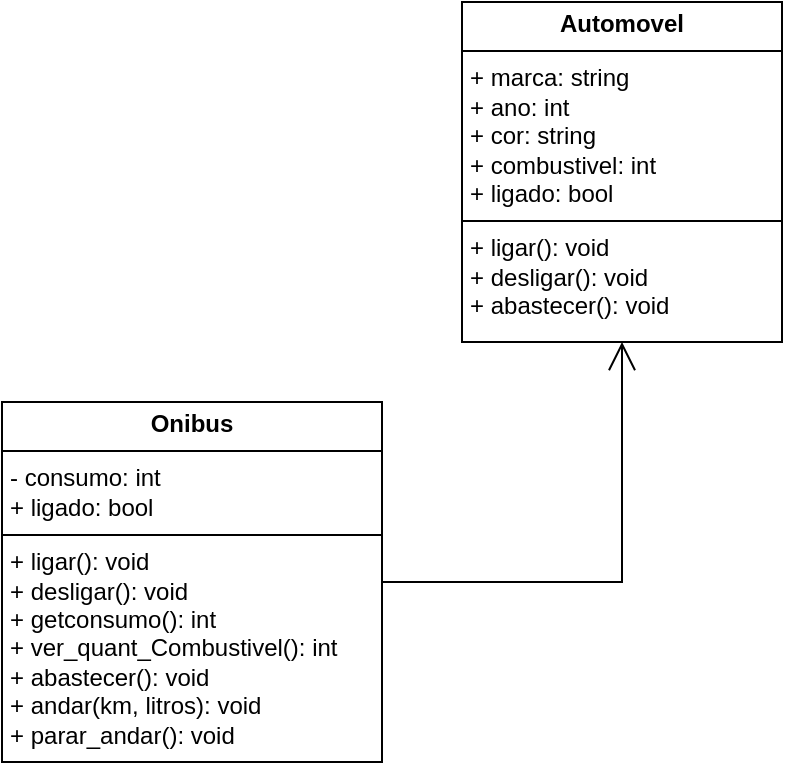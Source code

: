 <mxfile version="24.8.6">
  <diagram id="C5RBs43oDa-KdzZeNtuy" name="Page-1">
    <mxGraphModel dx="880" dy="434" grid="1" gridSize="10" guides="1" tooltips="1" connect="1" arrows="1" fold="1" page="1" pageScale="1" pageWidth="827" pageHeight="1169" math="0" shadow="0">
      <root>
        <mxCell id="WIyWlLk6GJQsqaUBKTNV-0" />
        <mxCell id="WIyWlLk6GJQsqaUBKTNV-1" parent="WIyWlLk6GJQsqaUBKTNV-0" />
        <mxCell id="GhH7JbvB7_qBdT4ep4Ln-0" value="&lt;p style=&quot;margin:0px;margin-top:4px;text-align:center;&quot;&gt;&lt;b&gt;Automovel&lt;/b&gt;&lt;/p&gt;&lt;hr size=&quot;1&quot; style=&quot;border-style:solid;&quot;&gt;&lt;p style=&quot;margin:0px;margin-left:4px;&quot;&gt;+ marca: string&lt;/p&gt;&lt;p style=&quot;margin:0px;margin-left:4px;&quot;&gt;+ ano: int&lt;/p&gt;&lt;p style=&quot;margin:0px;margin-left:4px;&quot;&gt;+ cor: string&lt;/p&gt;&lt;p style=&quot;margin:0px;margin-left:4px;&quot;&gt;+ combustivel: int&lt;/p&gt;&lt;p style=&quot;margin:0px;margin-left:4px;&quot;&gt;+ ligado: bool&lt;/p&gt;&lt;hr size=&quot;1&quot; style=&quot;border-style:solid;&quot;&gt;&lt;p style=&quot;margin:0px;margin-left:4px;&quot;&gt;+ ligar(): void&lt;/p&gt;&lt;p style=&quot;margin:0px;margin-left:4px;&quot;&gt;+ desligar(): void&lt;/p&gt;&lt;p style=&quot;margin:0px;margin-left:4px;&quot;&gt;+ abastecer(): void&lt;/p&gt;" style="verticalAlign=top;align=left;overflow=fill;html=1;whiteSpace=wrap;" vertex="1" parent="WIyWlLk6GJQsqaUBKTNV-1">
          <mxGeometry x="350" y="120" width="160" height="170" as="geometry" />
        </mxCell>
        <mxCell id="GhH7JbvB7_qBdT4ep4Ln-1" value="&lt;p style=&quot;margin:0px;margin-top:4px;text-align:center;&quot;&gt;&lt;b&gt;Onibus&lt;/b&gt;&lt;/p&gt;&lt;hr size=&quot;1&quot; style=&quot;border-style:solid;&quot;&gt;&lt;p style=&quot;margin:0px;margin-left:4px;&quot;&gt;- consumo: int&lt;/p&gt;&lt;p style=&quot;margin:0px;margin-left:4px;&quot;&gt;+ ligado: bool&lt;/p&gt;&lt;hr size=&quot;1&quot; style=&quot;border-style:solid;&quot;&gt;&lt;p style=&quot;margin:0px;margin-left:4px;&quot;&gt;+ ligar(): void&lt;/p&gt;&lt;p style=&quot;margin:0px;margin-left:4px;&quot;&gt;+ desligar(): void&lt;/p&gt;&lt;p style=&quot;margin:0px;margin-left:4px;&quot;&gt;+ getconsumo(): int&lt;/p&gt;&lt;p style=&quot;margin:0px;margin-left:4px;&quot;&gt;+ ver_quant_Combustivel(): int&lt;/p&gt;&lt;p style=&quot;margin:0px;margin-left:4px;&quot;&gt;+ abastecer(): void&lt;/p&gt;&lt;p style=&quot;margin:0px;margin-left:4px;&quot;&gt;+ andar(km, litros): void&lt;/p&gt;&lt;p style=&quot;margin:0px;margin-left:4px;&quot;&gt;+ parar_andar(): void&lt;/p&gt;" style="verticalAlign=top;align=left;overflow=fill;html=1;whiteSpace=wrap;" vertex="1" parent="WIyWlLk6GJQsqaUBKTNV-1">
          <mxGeometry x="120" y="320" width="190" height="180" as="geometry" />
        </mxCell>
        <mxCell id="GhH7JbvB7_qBdT4ep4Ln-3" value="" style="endArrow=open;endFill=1;endSize=12;html=1;rounded=0;exitX=1;exitY=0.5;exitDx=0;exitDy=0;entryX=0.5;entryY=1;entryDx=0;entryDy=0;" edge="1" parent="WIyWlLk6GJQsqaUBKTNV-1" source="GhH7JbvB7_qBdT4ep4Ln-1" target="GhH7JbvB7_qBdT4ep4Ln-0">
          <mxGeometry width="160" relative="1" as="geometry">
            <mxPoint x="330" y="290" as="sourcePoint" />
            <mxPoint x="490" y="290" as="targetPoint" />
            <Array as="points">
              <mxPoint x="430" y="410" />
            </Array>
          </mxGeometry>
        </mxCell>
      </root>
    </mxGraphModel>
  </diagram>
</mxfile>
